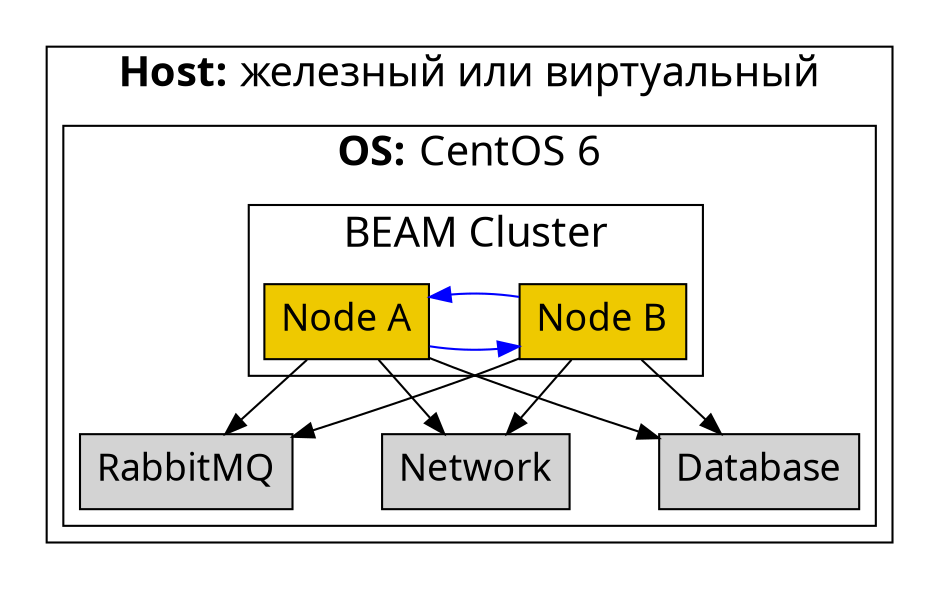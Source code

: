 digraph GS {

    graph [pad=0.2, nodesep=0.6 fontname="UbuntuMono", fontsize=20]
    node [shape=box, style=filled, fontname="UbuntuMono", fontsize=18]

    subgraph clusterHost {
        label = <<b>Host:</b> железный или виртуальный>;

        subgraph clusterOS {
            label = <<b>OS:</b> CentOS 6>;

            subgraph clusterNodes {
                label = "BEAM Cluster";
                rankdir="LR";
                Node1 [fillcolor=gold2, label="Node B"];
                Node2 [fillcolor=gold2, label="Node A"];
                rank="same" {Node1, Node2}
            }

            Database
            RabbitMQ
            Network
        }
    }

    edge [weight=1 color=blue];
    Node2 -> Node1
    Node1 -> Node2

    edge [weight=1 color=black];
    Node1 -> Database
    Node1 -> RabbitMQ
    Node1 -> Network

    Node2 -> Database
    Node2 -> RabbitMQ
    Node2 -> Network
}
